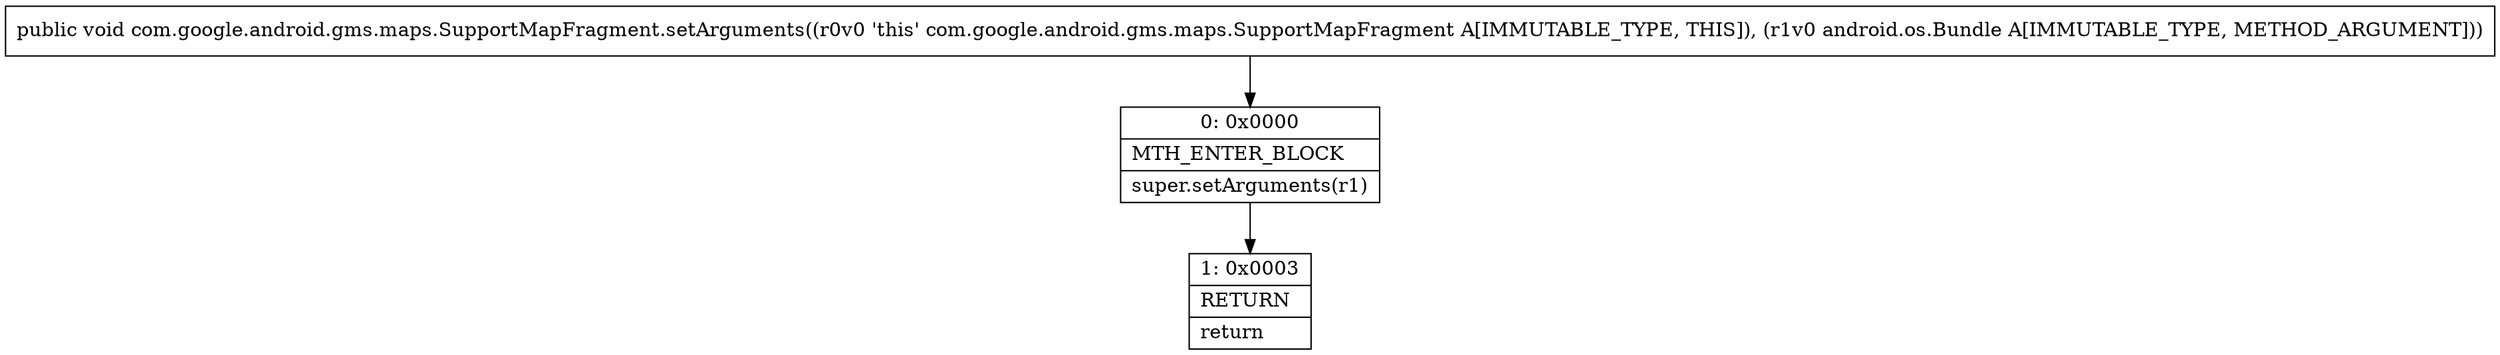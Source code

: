 digraph "CFG forcom.google.android.gms.maps.SupportMapFragment.setArguments(Landroid\/os\/Bundle;)V" {
Node_0 [shape=record,label="{0\:\ 0x0000|MTH_ENTER_BLOCK\l|super.setArguments(r1)\l}"];
Node_1 [shape=record,label="{1\:\ 0x0003|RETURN\l|return\l}"];
MethodNode[shape=record,label="{public void com.google.android.gms.maps.SupportMapFragment.setArguments((r0v0 'this' com.google.android.gms.maps.SupportMapFragment A[IMMUTABLE_TYPE, THIS]), (r1v0 android.os.Bundle A[IMMUTABLE_TYPE, METHOD_ARGUMENT])) }"];
MethodNode -> Node_0;
Node_0 -> Node_1;
}

